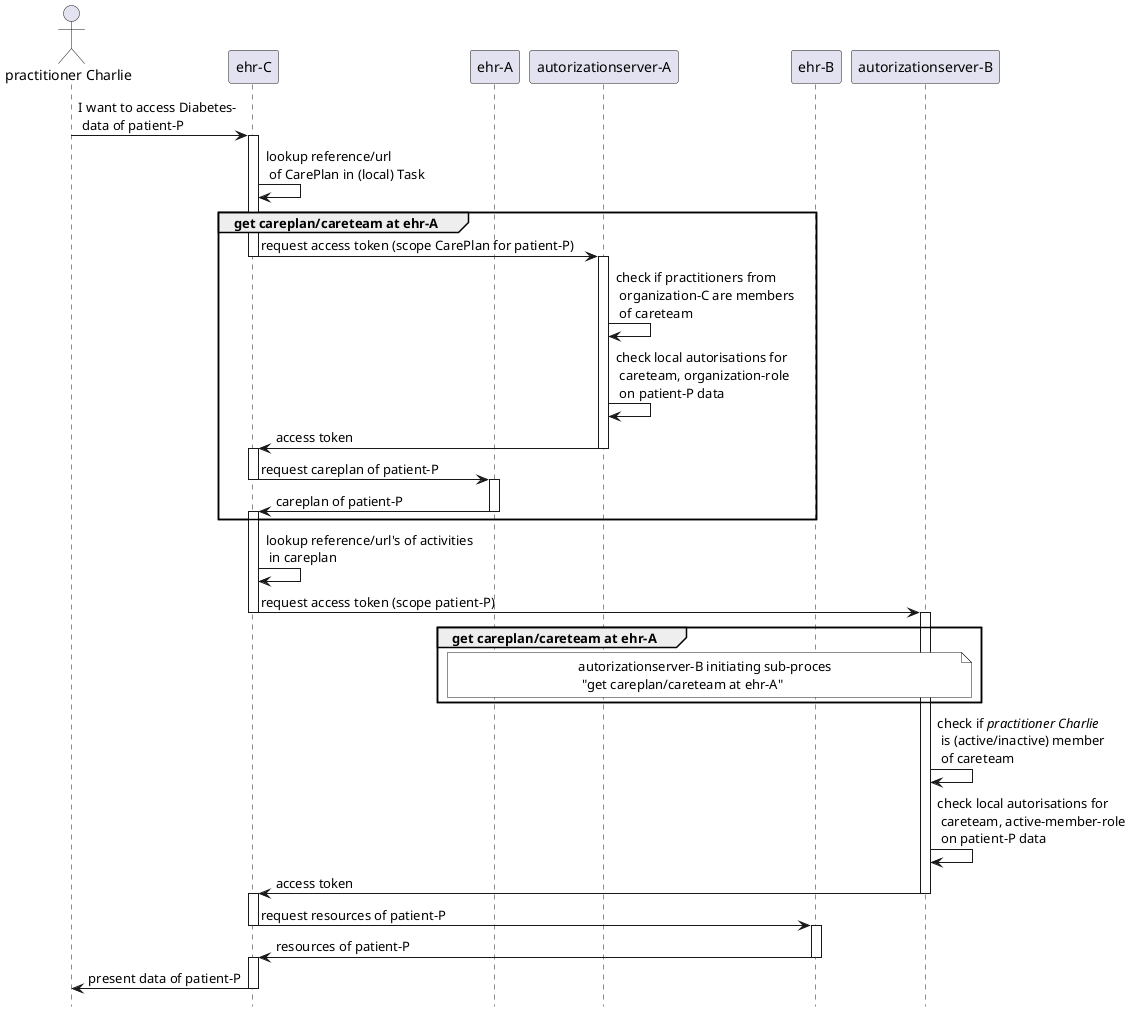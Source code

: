 @startuml example1-retrievingdata
' box "organization A" #LightYellow
participant "autorizationserver-A" as asa order 40
participant "ehr-A" as ehra order 30
' end box
' box "organization B" #LightYellow
participant "autorizationserver-B" as asb order 60
participant "ehr-B" as ehrb order 50
' end box
' box "organization C" #LightYellow
participant "ehr-C" as ehrc order 20
actor "practitioner Charlie" as prc order 10
' end box
hide footbox

prc -> ehrc : I want to access Diabetes-\n data of patient-P
activate ehrc
ehrc -> ehrc : lookup reference/url\n of CarePlan in (local) Task


group get careplan/careteam at ehr-A
    ehrc -> asa : request access token (scope CarePlan for patient-P)
    deactivate ehrc
    activate asa
    asa -> asa : check if practitioners from\n organization-C are members\n of careteam
    asa -> asa : check local autorisations for\n careteam, organization-role\n on patient-P data
    asa -> ehrc : access token
    deactivate asa
    activate ehrc
    ehrc -> ehra : request careplan of patient-P
    deactivate ehrc
    activate ehra
    ehra -> ehrc : careplan of patient-P
    deactivate ehra
    activate ehrc
end

ehrc -> ehrc : lookup reference/url's of activities\n in careplan
ehrc -> asb : request access token (scope patient-P)
deactivate ehrc
activate asb
group  get careplan/careteam at ehr-A
    note over asb, ehra #White : autorizationserver-B initiating sub-proces\n "get careplan/careteam at ehr-A" 
end
asb -> asb : check if //practitioner Charlie//\n is (active/inactive) member\n of careteam
asb -> asb : check local autorisations for\n careteam, active-member-role\n on patient-P data
asb -> ehrc : access token
deactivate asb
activate ehrc
ehrc -> ehrb : request resources of patient-P
deactivate ehrc
activate ehrb
ehrb -> ehrc : resources of patient-P
deactivate ehrb
activate ehrc
ehrc -> prc : present data of patient-P
deactivate ehrc
@enduml